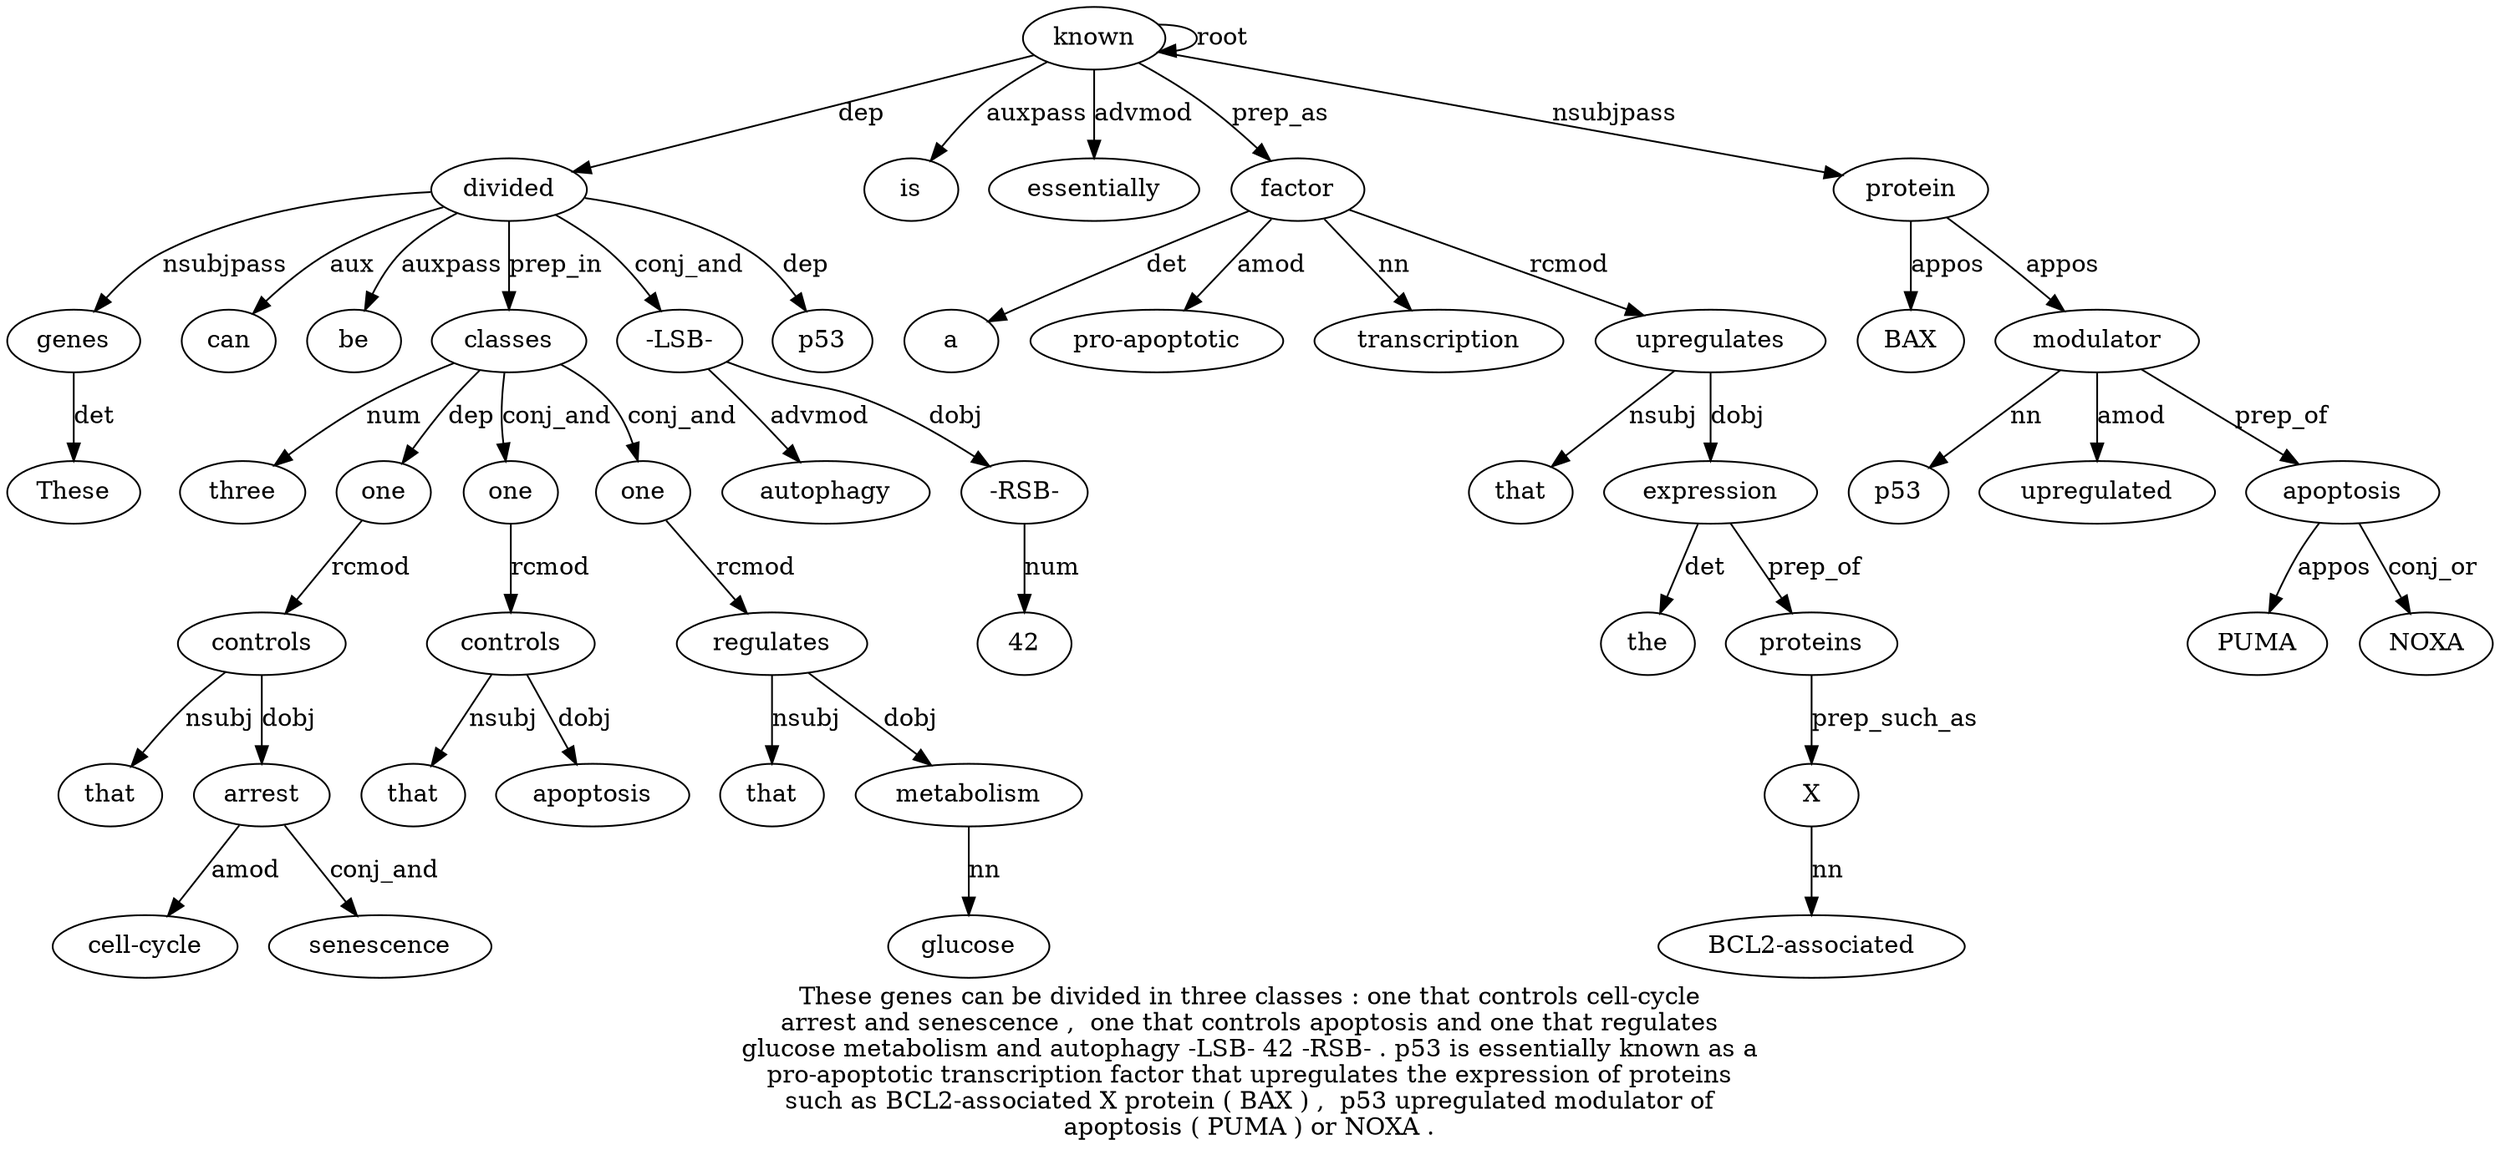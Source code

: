 digraph "These genes can be divided in three classes : one that controls cell-cycle arrest and senescence ,  one that controls apoptosis and one that regulates glucose metabolism and autophagy -LSB- 42 -RSB- . p53 is essentially known as a pro-apoptotic transcription factor that upregulates the expression of proteins such as BCL2-associated X protein ( BAX ) ,  p53 upregulated modulator of apoptosis ( PUMA ) or NOXA ." {
label="These genes can be divided in three classes : one that controls cell-cycle
arrest and senescence ,  one that controls apoptosis and one that regulates
glucose metabolism and autophagy -LSB- 42 -RSB- . p53 is essentially known as a
pro-apoptotic transcription factor that upregulates the expression of proteins
such as BCL2-associated X protein ( BAX ) ,  p53 upregulated modulator of
apoptosis ( PUMA ) or NOXA .";
genes2 [style=filled, fillcolor=white, label=genes];
These1 [style=filled, fillcolor=white, label=These];
genes2 -> These1  [label=det];
divided5 [style=filled, fillcolor=white, label=divided];
divided5 -> genes2  [label=nsubjpass];
can3 [style=filled, fillcolor=white, label=can];
divided5 -> can3  [label=aux];
be4 [style=filled, fillcolor=white, label=be];
divided5 -> be4  [label=auxpass];
known37 [style=filled, fillcolor=white, label=known];
known37 -> divided5  [label=dep];
classes8 [style=filled, fillcolor=white, label=classes];
three7 [style=filled, fillcolor=white, label=three];
classes8 -> three7  [label=num];
divided5 -> classes8  [label=prep_in];
one10 [style=filled, fillcolor=white, label=one];
classes8 -> one10  [label=dep];
controls12 [style=filled, fillcolor=white, label=controls];
that11 [style=filled, fillcolor=white, label=that];
controls12 -> that11  [label=nsubj];
one10 -> controls12  [label=rcmod];
arrest14 [style=filled, fillcolor=white, label=arrest];
"cell-cycle13" [style=filled, fillcolor=white, label="cell-cycle"];
arrest14 -> "cell-cycle13"  [label=amod];
controls12 -> arrest14  [label=dobj];
senescence16 [style=filled, fillcolor=white, label=senescence];
arrest14 -> senescence16  [label=conj_and];
one18 [style=filled, fillcolor=white, label=one];
classes8 -> one18  [label=conj_and];
controls20 [style=filled, fillcolor=white, label=controls];
that19 [style=filled, fillcolor=white, label=that];
controls20 -> that19  [label=nsubj];
one18 -> controls20  [label=rcmod];
apoptosis21 [style=filled, fillcolor=white, label=apoptosis];
controls20 -> apoptosis21  [label=dobj];
one23 [style=filled, fillcolor=white, label=one];
classes8 -> one23  [label=conj_and];
regulates25 [style=filled, fillcolor=white, label=regulates];
that24 [style=filled, fillcolor=white, label=that];
regulates25 -> that24  [label=nsubj];
one23 -> regulates25  [label=rcmod];
metabolism27 [style=filled, fillcolor=white, label=metabolism];
glucose26 [style=filled, fillcolor=white, label=glucose];
metabolism27 -> glucose26  [label=nn];
regulates25 -> metabolism27  [label=dobj];
"-LSB-30" [style=filled, fillcolor=white, label="-LSB-"];
autophagy29 [style=filled, fillcolor=white, label=autophagy];
"-LSB-30" -> autophagy29  [label=advmod];
divided5 -> "-LSB-30"  [label=conj_and];
"-RSB-32" [style=filled, fillcolor=white, label="-RSB-"];
4231 [style=filled, fillcolor=white, label=42];
"-RSB-32" -> 4231  [label=num];
"-LSB-30" -> "-RSB-32"  [label=dobj];
p5334 [style=filled, fillcolor=white, label=p53];
divided5 -> p5334  [label=dep];
is35 [style=filled, fillcolor=white, label=is];
known37 -> is35  [label=auxpass];
essentially36 [style=filled, fillcolor=white, label=essentially];
known37 -> essentially36  [label=advmod];
known37 -> known37  [label=root];
factor42 [style=filled, fillcolor=white, label=factor];
a39 [style=filled, fillcolor=white, label=a];
factor42 -> a39  [label=det];
"pro-apoptotic40" [style=filled, fillcolor=white, label="pro-apoptotic"];
factor42 -> "pro-apoptotic40"  [label=amod];
transcription41 [style=filled, fillcolor=white, label=transcription];
factor42 -> transcription41  [label=nn];
known37 -> factor42  [label=prep_as];
upregulates44 [style=filled, fillcolor=white, label=upregulates];
that43 [style=filled, fillcolor=white, label=that];
upregulates44 -> that43  [label=nsubj];
factor42 -> upregulates44  [label=rcmod];
expression46 [style=filled, fillcolor=white, label=expression];
the45 [style=filled, fillcolor=white, label=the];
expression46 -> the45  [label=det];
upregulates44 -> expression46  [label=dobj];
proteins48 [style=filled, fillcolor=white, label=proteins];
expression46 -> proteins48  [label=prep_of];
X52 [style=filled, fillcolor=white, label=X];
"BCL2-associated51" [style=filled, fillcolor=white, label="BCL2-associated"];
X52 -> "BCL2-associated51"  [label=nn];
proteins48 -> X52  [label=prep_such_as];
protein53 [style=filled, fillcolor=white, label=protein];
known37 -> protein53  [label=nsubjpass];
BAX55 [style=filled, fillcolor=white, label=BAX];
protein53 -> BAX55  [label=appos];
modulator60 [style=filled, fillcolor=white, label=modulator];
p5358 [style=filled, fillcolor=white, label=p53];
modulator60 -> p5358  [label=nn];
upregulated59 [style=filled, fillcolor=white, label=upregulated];
modulator60 -> upregulated59  [label=amod];
protein53 -> modulator60  [label=appos];
apoptosis62 [style=filled, fillcolor=white, label=apoptosis];
modulator60 -> apoptosis62  [label=prep_of];
PUMA64 [style=filled, fillcolor=white, label=PUMA];
apoptosis62 -> PUMA64  [label=appos];
NOXA67 [style=filled, fillcolor=white, label=NOXA];
apoptosis62 -> NOXA67  [label=conj_or];
}
